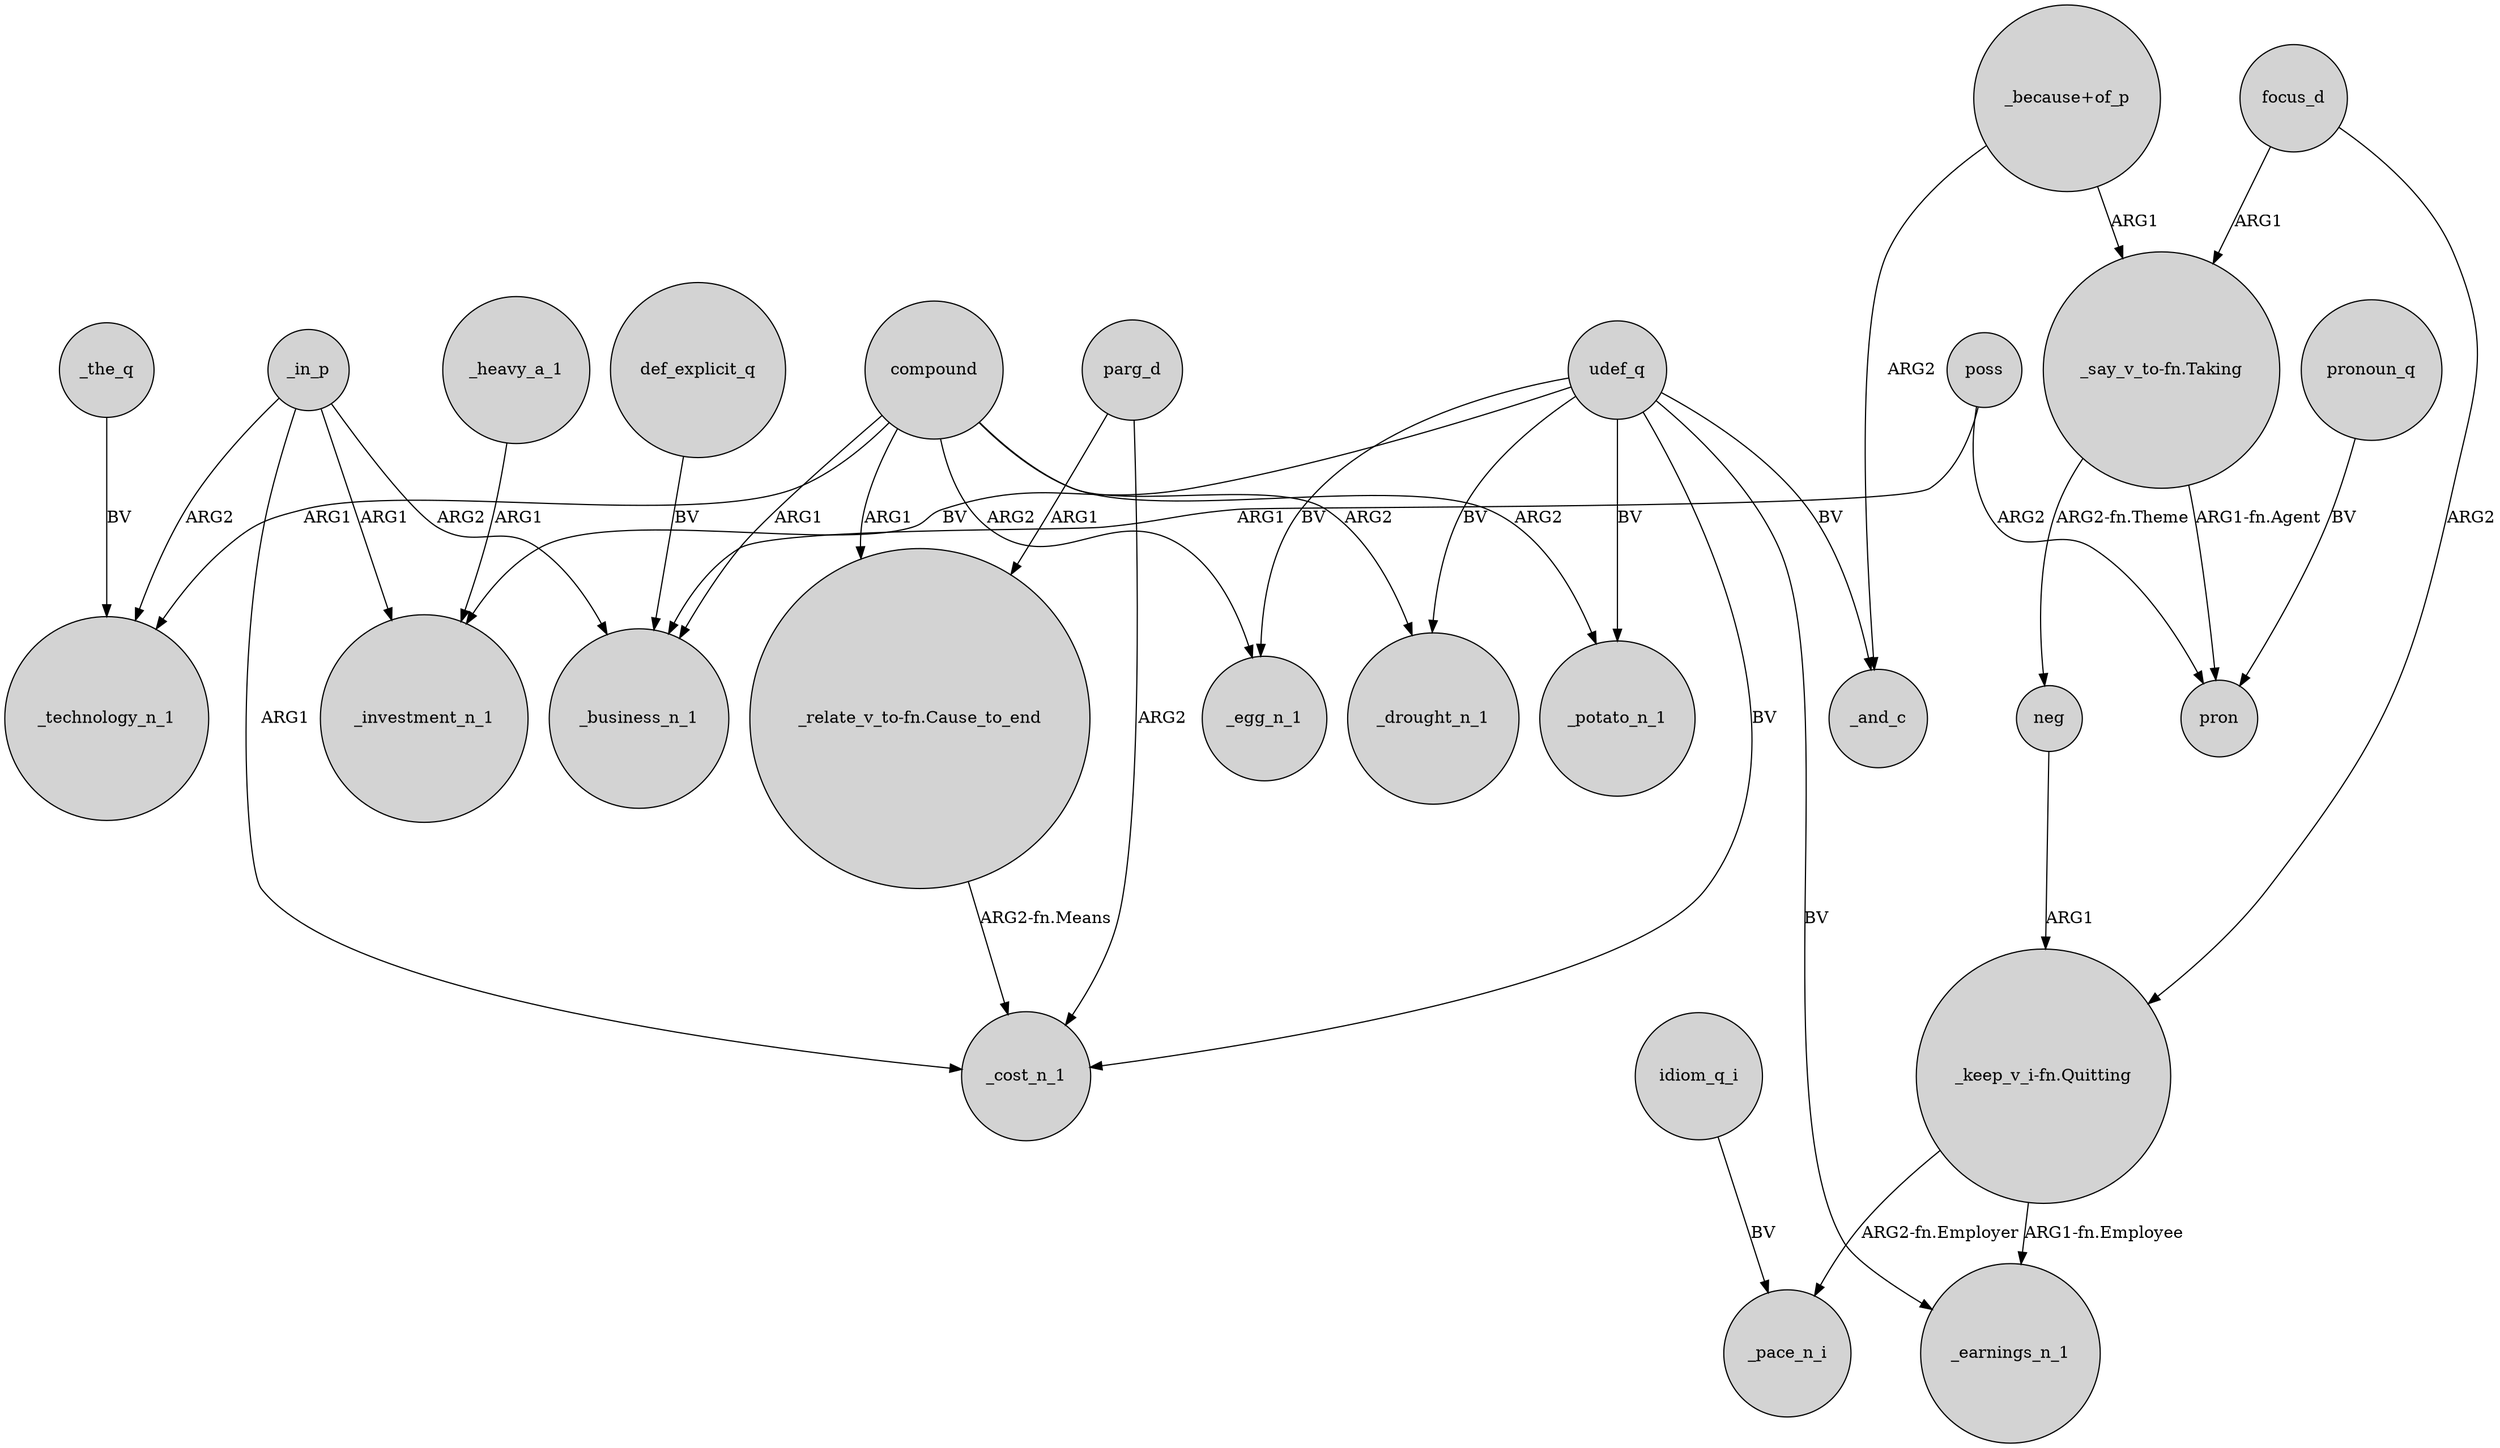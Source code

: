 digraph {
	node [shape=circle style=filled]
	def_explicit_q -> _business_n_1 [label=BV]
	compound -> _technology_n_1 [label=ARG1]
	neg -> "_keep_v_i-fn.Quitting" [label=ARG1]
	poss -> _business_n_1 [label=ARG1]
	focus_d -> "_say_v_to-fn.Taking" [label=ARG1]
	compound -> "_relate_v_to-fn.Cause_to_end" [label=ARG1]
	"_relate_v_to-fn.Cause_to_end" -> _cost_n_1 [label="ARG2-fn.Means"]
	_in_p -> _investment_n_1 [label=ARG1]
	udef_q -> _drought_n_1 [label=BV]
	parg_d -> _cost_n_1 [label=ARG2]
	udef_q -> _and_c [label=BV]
	"_say_v_to-fn.Taking" -> neg [label="ARG2-fn.Theme"]
	"_because+of_p" -> "_say_v_to-fn.Taking" [label=ARG1]
	_in_p -> _cost_n_1 [label=ARG1]
	_heavy_a_1 -> _investment_n_1 [label=ARG1]
	"_say_v_to-fn.Taking" -> pron [label="ARG1-fn.Agent"]
	pronoun_q -> pron [label=BV]
	"_keep_v_i-fn.Quitting" -> _pace_n_i [label="ARG2-fn.Employer"]
	poss -> pron [label=ARG2]
	compound -> _egg_n_1 [label=ARG2]
	udef_q -> _egg_n_1 [label=BV]
	parg_d -> "_relate_v_to-fn.Cause_to_end" [label=ARG1]
	udef_q -> _earnings_n_1 [label=BV]
	"_because+of_p" -> _and_c [label=ARG2]
	"_keep_v_i-fn.Quitting" -> _earnings_n_1 [label="ARG1-fn.Employee"]
	focus_d -> "_keep_v_i-fn.Quitting" [label=ARG2]
	compound -> _potato_n_1 [label=ARG2]
	idiom_q_i -> _pace_n_i [label=BV]
	udef_q -> _investment_n_1 [label=BV]
	compound -> _drought_n_1 [label=ARG2]
	_the_q -> _technology_n_1 [label=BV]
	_in_p -> _business_n_1 [label=ARG2]
	udef_q -> _potato_n_1 [label=BV]
	compound -> _business_n_1 [label=ARG1]
	_in_p -> _technology_n_1 [label=ARG2]
	udef_q -> _cost_n_1 [label=BV]
}
